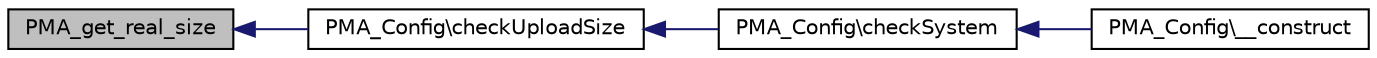digraph G
{
  edge [fontname="Helvetica",fontsize="10",labelfontname="Helvetica",labelfontsize="10"];
  node [fontname="Helvetica",fontsize="10",shape=record];
  rankdir="LR";
  Node1 [label="PMA_get_real_size",height=0.2,width=0.4,color="black", fillcolor="grey75", style="filled" fontcolor="black"];
  Node1 -> Node2 [dir="back",color="midnightblue",fontsize="10",style="solid",fontname="Helvetica"];
  Node2 [label="PMA_Config\\checkUploadSize",height=0.2,width=0.4,color="black", fillcolor="white", style="filled",URL="$classPMA__Config.html#a274215f0ae9ea16a81d94898e00ee498",tooltip="Maximum upload size as limited by PHP Used with permission from Moodle (http://moodle.org) by Martin Dougiamas."];
  Node2 -> Node3 [dir="back",color="midnightblue",fontsize="10",style="solid",fontname="Helvetica"];
  Node3 [label="PMA_Config\\checkSystem",height=0.2,width=0.4,color="black", fillcolor="white", style="filled",URL="$classPMA__Config.html#a0993d16e11dfbaa59babd9dccdf44f32",tooltip="sets system and application settings"];
  Node3 -> Node4 [dir="back",color="midnightblue",fontsize="10",style="solid",fontname="Helvetica"];
  Node4 [label="PMA_Config\\__construct",height=0.2,width=0.4,color="black", fillcolor="white", style="filled",URL="$classPMA__Config.html#a9237899ec13646870eb8cc8c813e8841",tooltip="constructor"];
}
